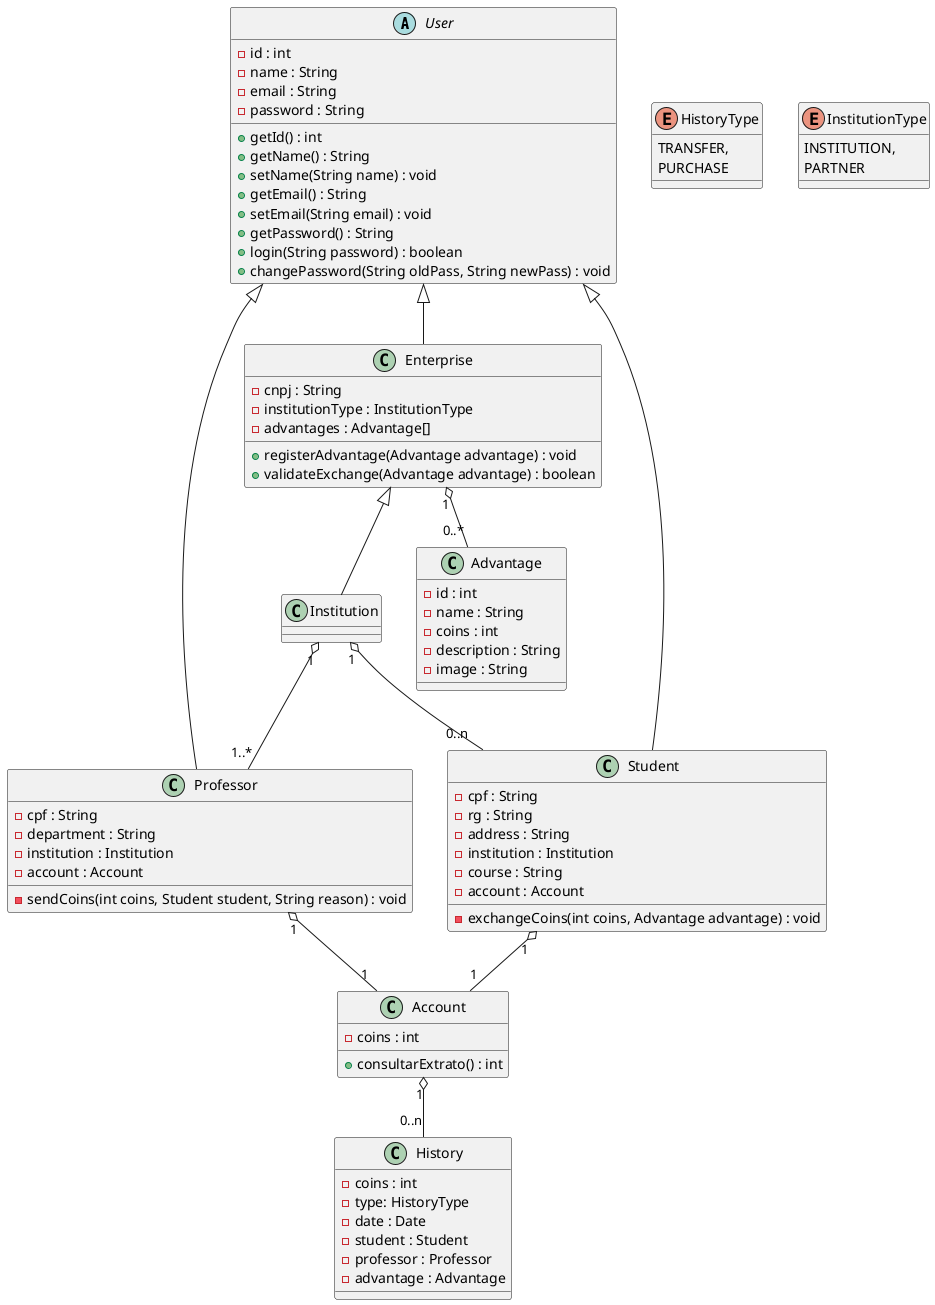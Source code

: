 @startuml

abstract class User {
    -id : int
    -name : String
    -email : String
    -password : String
    +getId() : int
    +getName() : String
    +setName(String name) : void
    +getEmail() : String
    +setEmail(String email) : void
    +getPassword() : String
    +login(String password) : boolean
    +changePassword(String oldPass, String newPass) : void
}


class Professor {
    -cpf : String
    -department : String
    -institution : Institution
    -account : Account
    -sendCoins(int coins, Student student, String reason) : void
}

class Student {
    -cpf : String
    -rg : String
    -address : String
    -institution : Institution
    -course : String
    -account : Account
    -exchangeCoins(int coins, Advantage advantage) : void
}

class Account {
    -coins : int
    +consultarExtrato() : int
}

class History {
    -coins : int
    -type: HistoryType
    -date : Date
    -student : Student
    -professor : Professor
    -advantage : Advantage
}

enum HistoryType {
    TRANSFER,
    PURCHASE
}

class Advantage {
    -id : int
    -name : String
    -coins : int
    -description : String
    -image : String
}

class Enterprise {
    -cnpj : String
    -institutionType : InstitutionType
    -advantages : Advantage[]
    +registerAdvantage(Advantage advantage) : void
    +validateExchange(Advantage advantage) : boolean
}

enum InstitutionType {
    INSTITUTION,
    PARTNER
}

class Institution {
}

User <|-- Professor
User <|-- Student
User <|-- Enterprise

Enterprise <|-- Institution

Professor "1" o-- "1" Account
Student "1" o-- "1" Account
Enterprise "1" o-- "0..*" Advantage
Institution "1" o-- "1..*" Professor
Institution "1" o--  "0..n" Student
Account "1" o--  "0..n" History

@enduml